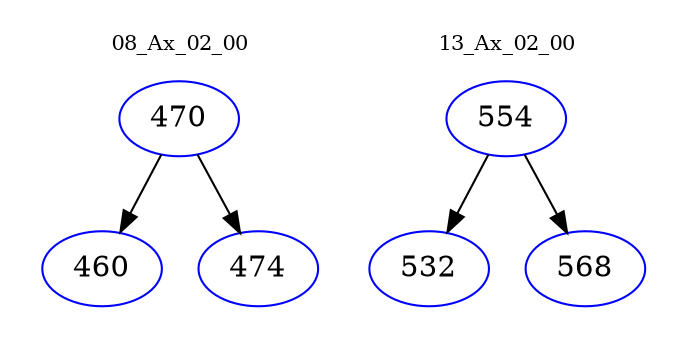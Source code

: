 digraph{
subgraph cluster_0 {
color = white
label = "08_Ax_02_00";
fontsize=10;
T0_470 [label="470", color="blue"]
T0_470 -> T0_460 [color="black"]
T0_460 [label="460", color="blue"]
T0_470 -> T0_474 [color="black"]
T0_474 [label="474", color="blue"]
}
subgraph cluster_1 {
color = white
label = "13_Ax_02_00";
fontsize=10;
T1_554 [label="554", color="blue"]
T1_554 -> T1_532 [color="black"]
T1_532 [label="532", color="blue"]
T1_554 -> T1_568 [color="black"]
T1_568 [label="568", color="blue"]
}
}
